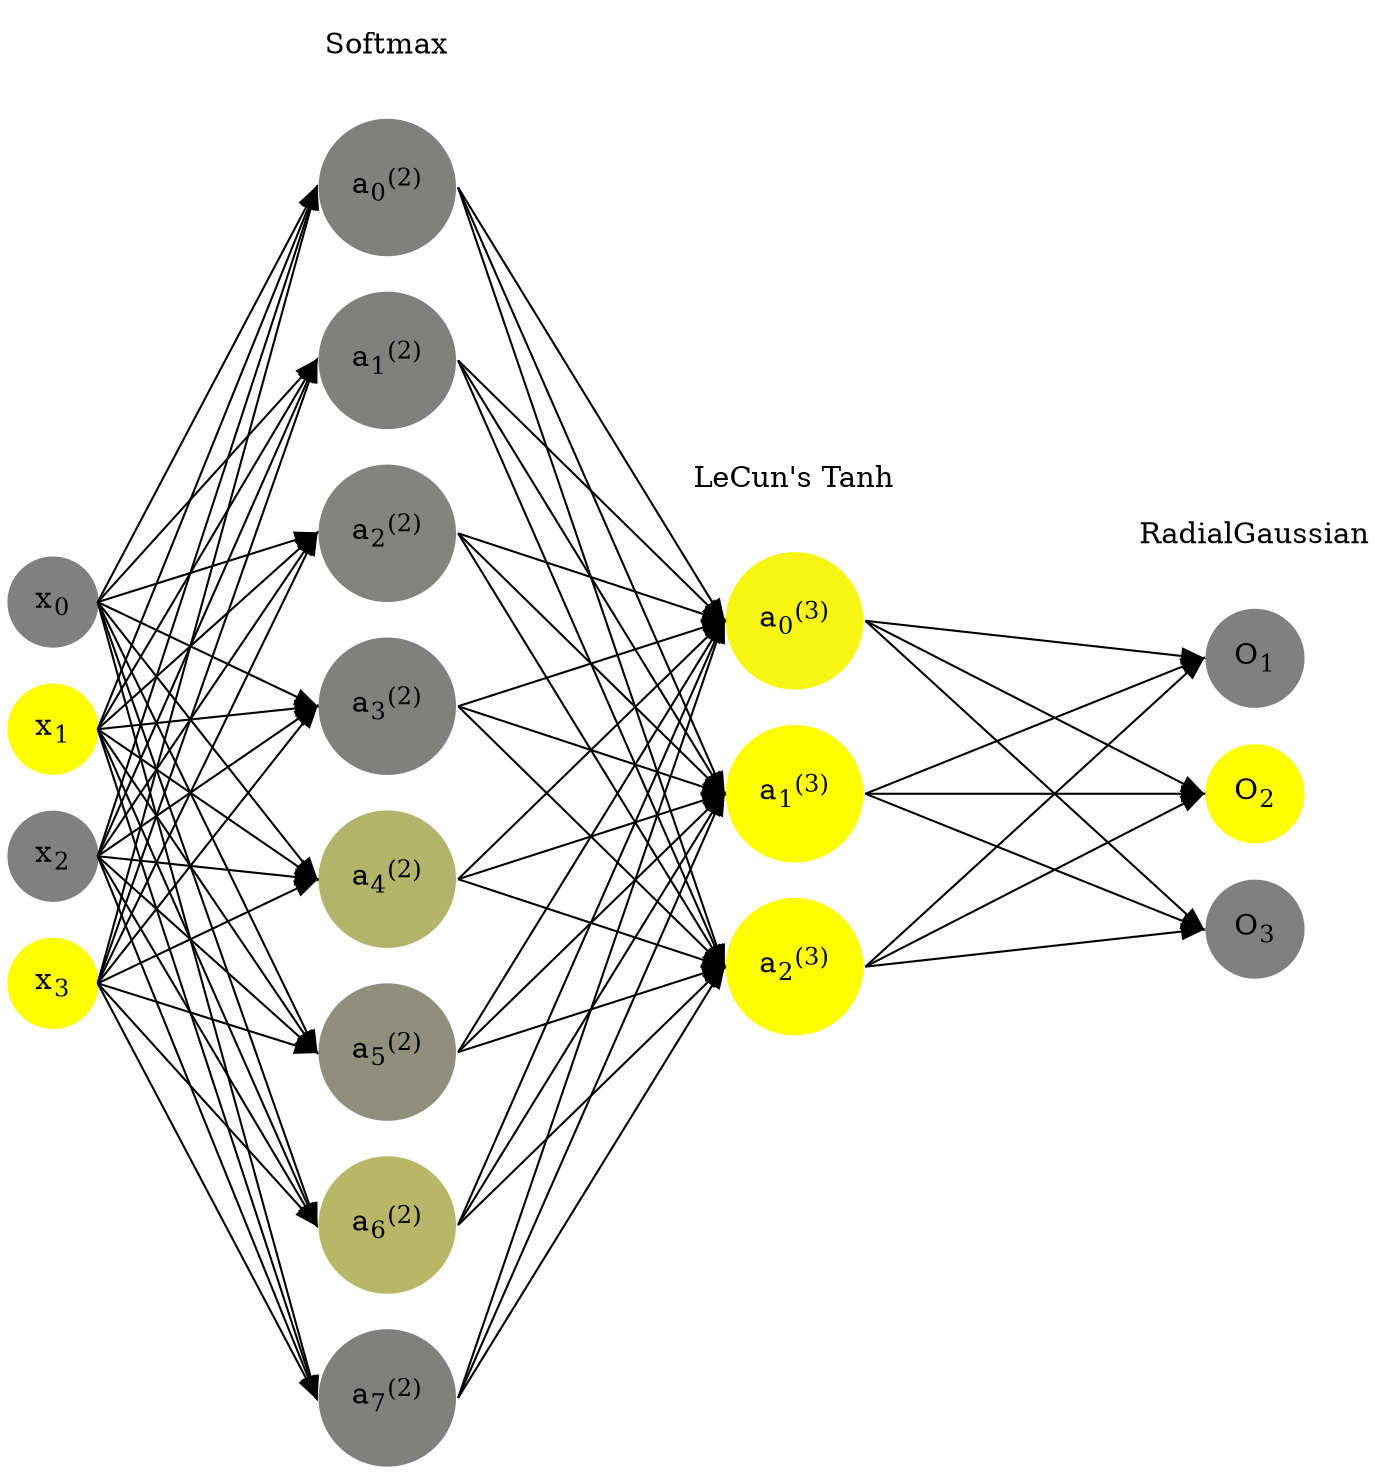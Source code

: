 digraph G {
	rankdir = LR;
	splines=false;
	edge[style=invis];
	ranksep= 1.4;
	{
	node [shape=circle, color="0.1667, 0.0, 0.5", style=filled, fillcolor="0.1667, 0.0, 0.5"];
	x0 [label=<x<sub>0</sub>>];
	}
	{
	node [shape=circle, color="0.1667, 1.0, 1.0", style=filled, fillcolor="0.1667, 1.0, 1.0"];
	x1 [label=<x<sub>1</sub>>];
	}
	{
	node [shape=circle, color="0.1667, 0.0, 0.5", style=filled, fillcolor="0.1667, 0.0, 0.5"];
	x2 [label=<x<sub>2</sub>>];
	}
	{
	node [shape=circle, color="0.1667, 1.0, 1.0", style=filled, fillcolor="0.1667, 1.0, 1.0"];
	x3 [label=<x<sub>3</sub>>];
	}
	{
	node [shape=circle, color="0.1667, 0.002370, 0.501185", style=filled, fillcolor="0.1667, 0.002370, 0.501185"];
	a02 [label=<a<sub>0</sub><sup>(2)</sup>>];
	}
	{
	node [shape=circle, color="0.1667, 0.003003, 0.501501", style=filled, fillcolor="0.1667, 0.003003, 0.501501"];
	a12 [label=<a<sub>1</sub><sup>(2)</sup>>];
	}
	{
	node [shape=circle, color="0.1667, 0.024517, 0.512259", style=filled, fillcolor="0.1667, 0.024517, 0.512259"];
	a22 [label=<a<sub>2</sub><sup>(2)</sup>>];
	}
	{
	node [shape=circle, color="0.1667, 0.007567, 0.503784", style=filled, fillcolor="0.1667, 0.007567, 0.503784"];
	a32 [label=<a<sub>3</sub><sup>(2)</sup>>];
	}
	{
	node [shape=circle, color="0.1667, 0.403331, 0.701665", style=filled, fillcolor="0.1667, 0.403331, 0.701665"];
	a42 [label=<a<sub>4</sub><sup>(2)</sup>>];
	}
	{
	node [shape=circle, color="0.1667, 0.120217, 0.560108", style=filled, fillcolor="0.1667, 0.120217, 0.560108"];
	a52 [label=<a<sub>5</sub><sup>(2)</sup>>];
	}
	{
	node [shape=circle, color="0.1667, 0.433518, 0.716759", style=filled, fillcolor="0.1667, 0.433518, 0.716759"];
	a62 [label=<a<sub>6</sub><sup>(2)</sup>>];
	}
	{
	node [shape=circle, color="0.1667, 0.005478, 0.502739", style=filled, fillcolor="0.1667, 0.005478, 0.502739"];
	a72 [label=<a<sub>7</sub><sup>(2)</sup>>];
	}
	{
	node [shape=circle, color="0.1667, 0.923098, 0.961549", style=filled, fillcolor="0.1667, 0.923098, 0.961549"];
	a03 [label=<a<sub>0</sub><sup>(3)</sup>>];
	}
	{
	node [shape=circle, color="0.1667, 1.214691, 1.107345", style=filled, fillcolor="0.1667, 1.214691, 1.107345"];
	a13 [label=<a<sub>1</sub><sup>(3)</sup>>];
	}
	{
	node [shape=circle, color="0.1667, 1.051606, 1.025803", style=filled, fillcolor="0.1667, 1.051606, 1.025803"];
	a23 [label=<a<sub>2</sub><sup>(3)</sup>>];
	}
	{
	node [shape=circle, color="0.1667, 0.0, 0.5", style=filled, fillcolor="0.1667, 0.0, 0.5"];
	O1 [label=<O<sub>1</sub>>];
	}
	{
	node [shape=circle, color="0.1667, 1.0, 1.0", style=filled, fillcolor="0.1667, 1.0, 1.0"];
	O2 [label=<O<sub>2</sub>>];
	}
	{
	node [shape=circle, color="0.1667, 0.0, 0.5", style=filled, fillcolor="0.1667, 0.0, 0.5"];
	O3 [label=<O<sub>3</sub>>];
	}
	{
	rank=same;
	x0->x1->x2->x3;
	}
	{
	rank=same;
	a02->a12->a22->a32->a42->a52->a62->a72;
	}
	{
	rank=same;
	a03->a13->a23;
	}
	{
	rank=same;
	O1->O2->O3;
	}
	l1 [shape=plaintext,label="Softmax"];
	l1->a02;
	{rank=same; l1;a02};
	l2 [shape=plaintext,label="LeCun's Tanh"];
	l2->a03;
	{rank=same; l2;a03};
	l3 [shape=plaintext,label="RadialGaussian"];
	l3->O1;
	{rank=same; l3;O1};
edge[style=solid, tailport=e, headport=w];
	{x0;x1;x2;x3} -> {a02;a12;a22;a32;a42;a52;a62;a72};
	{a02;a12;a22;a32;a42;a52;a62;a72} -> {a03;a13;a23};
	{a03;a13;a23} -> {O1,O2,O3};
}